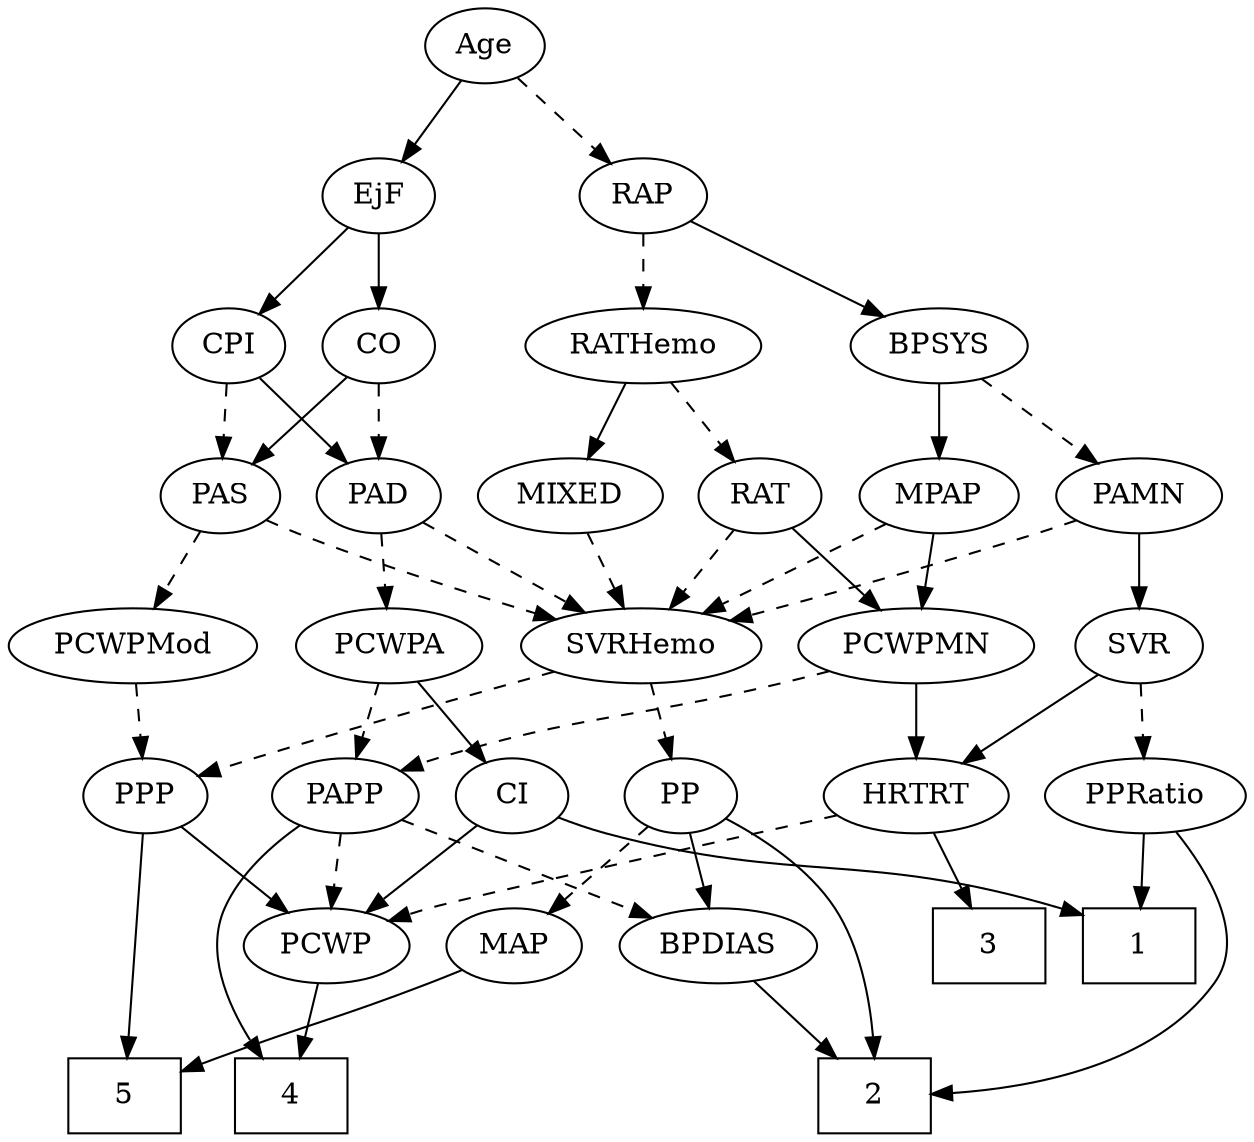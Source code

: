 strict digraph {
	graph [bb="0,0,584.64,540"];
	node [label="\N"];
	1	[height=0.5,
		pos="186.65,90",
		shape=box,
		width=0.75];
	2	[height=0.5,
		pos="361.65,18",
		shape=box,
		width=0.75];
	3	[height=0.5,
		pos="76.646,90",
		shape=box,
		width=0.75];
	4	[height=0.5,
		pos="199.65,18",
		shape=box,
		width=0.75];
	5	[height=0.5,
		pos="519.65,18",
		shape=box,
		width=0.75];
	Age	[height=0.5,
		pos="371.65,522",
		width=0.75];
	EjF	[height=0.5,
		pos="445.65,450",
		width=0.75];
	Age -> EjF	[pos="e,430.69,465.14 386.62,506.83 397.15,496.87 411.43,483.37 423.3,472.14",
		style=solid];
	RAP	[height=0.5,
		pos="324.65,450",
		width=0.77632];
	Age -> RAP	[pos="e,335.27,466.82 360.98,505.12 355.09,496.34 347.65,485.26 341.04,475.42",
		style=dashed];
	CO	[height=0.5,
		pos="445.65,378",
		width=0.75];
	EjF -> CO	[pos="e,445.65,396.1 445.65,431.7 445.65,423.98 445.65,414.71 445.65,406.11",
		style=solid];
	CPI	[height=0.5,
		pos="517.65,378",
		width=0.75];
	EjF -> CPI	[pos="e,502.85,393.38 460.22,434.83 470.4,424.94 484.17,411.55 495.68,400.36",
		style=solid];
	BPSYS	[height=0.5,
		pos="192.65,378",
		width=1.0471];
	RAP -> BPSYS	[pos="e,217.05,391.94 303.73,437.91 282.85,426.83 250.42,409.64 225.99,396.68",
		style=solid];
	RATHemo	[height=0.5,
		pos="324.65,378",
		width=1.3721];
	RAP -> RATHemo	[pos="e,324.65,396.1 324.65,431.7 324.65,423.98 324.65,414.71 324.65,406.11",
		style=dashed];
	MIXED	[height=0.5,
		pos="358.65,306",
		width=1.1193];
	SVRHemo	[height=0.5,
		pos="412.65,234",
		width=1.3902];
	MIXED -> SVRHemo	[pos="e,399.82,251.63 371.17,288.76 377.82,280.14 386.14,269.36 393.57,259.73",
		style=dashed];
	MPAP	[height=0.5,
		pos="192.65,306",
		width=0.97491];
	PCWPMN	[height=0.5,
		pos="192.65,234",
		width=1.3902];
	MPAP -> PCWPMN	[pos="e,192.65,252.1 192.65,287.7 192.65,279.98 192.65,270.71 192.65,262.11",
		style=solid];
	MPAP -> SVRHemo	[pos="e,375.09,245.94 219.52,294.24 225.15,292.1 231.07,289.91 236.65,288 260.45,279.83 321.72,261.61 365.26,248.83",
		style=dashed];
	BPSYS -> MPAP	[pos="e,192.65,324.1 192.65,359.7 192.65,351.98 192.65,342.71 192.65,334.11",
		style=solid];
	PAMN	[height=0.5,
		pos="103.65,306",
		width=1.011];
	BPSYS -> PAMN	[pos="e,122.19,321.58 173.77,362.15 161.06,352.16 144.12,338.83 130.07,327.78",
		style=dashed];
	PAD	[height=0.5,
		pos="445.65,306",
		width=0.79437];
	PCWPA	[height=0.5,
		pos="302.65,234",
		width=1.1555];
	PAD -> PCWPA	[pos="e,329.08,247.94 423.62,294.22 400.84,283.07 364.93,265.49 338.14,252.37",
		style=dashed];
	PAD -> SVRHemo	[pos="e,420.64,251.96 437.83,288.41 433.98,280.25 429.25,270.22 424.93,261.07",
		style=dashed];
	CO -> PAD	[pos="e,445.65,324.1 445.65,359.7 445.65,351.98 445.65,342.71 445.65,334.11",
		style=dashed];
	PAS	[height=0.5,
		pos="519.65,306",
		width=0.75];
	CO -> PAS	[pos="e,504.69,321.14 460.62,362.83 471.15,352.87 485.43,339.37 497.3,328.14",
		style=solid];
	PCWPMod	[height=0.5,
		pos="532.65,234",
		width=1.4443];
	PAS -> PCWPMod	[pos="e,529.44,252.28 522.79,288.05 524.23,280.35 525.96,271.03 527.56,262.36",
		style=dashed];
	PAS -> SVRHemo	[pos="e,435.92,250.23 501.01,292.81 485.4,282.59 462.77,267.79 444.33,255.73",
		style=dashed];
	SVR	[height=0.5,
		pos="96.646,234",
		width=0.77632];
	PAMN -> SVR	[pos="e,98.357,252.1 101.92,287.7 101.14,279.98 100.22,270.71 99.358,262.11",
		style=solid];
	PAMN -> SVRHemo	[pos="e,375.67,246.31 130.98,293.74 136.75,291.63 142.85,289.59 148.65,288 237.86,263.55 263.52,272.84 353.65,252 357.68,251.07 361.84,\
250.03 366.01,248.93",
		style=dashed];
	RATHemo -> MIXED	[pos="e,350.49,323.79 332.88,360.05 336.84,351.89 341.69,341.91 346.1,332.82",
		style=solid];
	RAT	[height=0.5,
		pos="272.65,306",
		width=0.75827];
	RATHemo -> RAT	[pos="e,284.17,322.51 312.32,360.41 305.73,351.53 297.49,340.44 290.23,330.67",
		style=dashed];
	CPI -> PAD	[pos="e,460.69,321.63 503.08,362.83 493.06,353.1 479.56,339.98 468.17,328.9",
		style=solid];
	CPI -> PAS	[pos="e,519.16,324.1 518.14,359.7 518.36,351.98 518.63,342.71 518.87,334.11",
		style=dashed];
	RAT -> PCWPMN	[pos="e,210.94,251.01 256.84,291.17 245.91,281.6 231.1,268.65 218.47,257.6",
		style=solid];
	RAT -> SVRHemo	[pos="e,384.65,249 293.91,294.37 315.51,283.57 349.39,266.63 375.44,253.6",
		style=dashed];
	PPRatio	[height=0.5,
		pos="39.646,162",
		width=1.1013];
	SVR -> PPRatio	[pos="e,52.784,179.13 84.278,217.81 76.941,208.8 67.476,197.18 59.153,186.95",
		style=dashed];
	HRTRT	[height=0.5,
		pos="136.65,162",
		width=1.1013];
	SVR -> HRTRT	[pos="e,127.14,179.63 105.92,216.76 110.7,208.4 116.64,198.02 122.01,188.61",
		style=solid];
	PPP	[height=0.5,
		pos="517.65,162",
		width=0.75];
	PCWPMod -> PPP	[pos="e,521.31,180.1 528.94,215.7 527.29,207.98 525.3,198.71 523.46,190.11",
		style=dashed];
	CI	[height=0.5,
		pos="302.65,162",
		width=0.75];
	PCWPA -> CI	[pos="e,302.65,180.1 302.65,215.7 302.65,207.98 302.65,198.71 302.65,190.11",
		style=solid];
	PAPP	[height=0.5,
		pos="225.65,162",
		width=0.88464];
	PCWPA -> PAPP	[pos="e,241.9,177.77 285.56,217.46 274.97,207.84 261.23,195.34 249.57,184.75",
		style=dashed];
	PCWPMN -> PAPP	[pos="e,217.73,179.79 200.63,216.05 204.45,207.97 209.09,198.12 213.34,189.11",
		style=dashed];
	PCWPMN -> HRTRT	[pos="e,149.82,179.47 179.38,216.41 172.47,207.78 163.9,197.06 156.24,187.5",
		style=solid];
	PP	[height=0.5,
		pos="421.65,162",
		width=0.75];
	SVRHemo -> PP	[pos="e,419.45,180.1 414.87,215.7 415.86,207.98 417.05,198.71 418.16,190.11",
		style=dashed];
	SVRHemo -> PPP	[pos="e,499.1,175.36 435.43,217.81 451.66,206.99 473.54,192.4 490.65,181",
		style=dashed];
	BPDIAS	[height=0.5,
		pos="361.65,90",
		width=1.1735];
	BPDIAS -> 2	[pos="e,361.65,36.104 361.65,71.697 361.65,63.983 361.65,54.712 361.65,46.112",
		style=solid];
	MAP	[height=0.5,
		pos="490.65,90",
		width=0.84854];
	MAP -> 5	[pos="e,512.42,36.447 497.52,72.411 500.82,64.454 504.85,54.722 508.56,45.756",
		style=solid];
	PP -> 2	[pos="e,384.08,36.207 423.14,143.73 424.03,125.14 423.34,95.114 412.65,72 407.72,61.353 399.76,51.522 391.58,43.292",
		style=solid];
	PP -> BPDIAS	[pos="e,375.48,107.13 408.63,145.81 400.9,136.8 390.94,125.18 382.18,114.95",
		style=solid];
	PP -> MAP	[pos="e,475.89,105.97 435.94,146.5 445.44,136.86 458.08,124.04 468.82,113.14",
		style=dashed];
	PPP -> 5	[pos="e,524.11,36.047 522.92,144.01 525.84,133.7 529.17,120.23 530.65,108 532.57,92.116 532.28,87.916 530.65,72 529.77,63.455 528.12,54.255 \
526.35,45.958",
		style=solid];
	PCWP	[height=0.5,
		pos="266.65,90",
		width=0.97491];
	PPP -> PCWP	[pos="e,293.45,101.98 493.47,153.94 482.55,150.8 469.48,147.12 457.65,144 392.61,126.83 374.82,128.16 310.65,108 308.1,107.2 305.48,106.33 \
302.86,105.41",
		style=solid];
	PPRatio -> 1	[pos="e,159.6,103.88 65.927,148.49 89.463,137.28 124.2,120.74 150.38,108.27",
		style=solid];
	PPRatio -> 2	[pos="e,334.4,22.535 34.022,144.02 28.652,124.26 23.64,91.818 40.646,72 49.873,61.248 241.87,34.787 324.43,23.851",
		style=solid];
	PCWP -> 4	[pos="e,216.36,36.461 251.78,73.465 243.42,64.734 232.8,53.635 223.32,43.737",
		style=solid];
	CI -> 1	[pos="e,213.95,107.48 283.23,149.28 266.71,139.32 242.55,124.74 222.53,112.65",
		style=solid];
	CI -> PCWP	[pos="e,275.2,107.63 294.3,144.76 290,136.4 284.65,126.02 279.82,116.61",
		style=solid];
	PAPP -> 4	[pos="e,177.49,36.125 200.47,150.79 182.99,142.21 161.06,128.1 150.65,108 143.29,93.792 144.81,86.899 150.65,72 154.84,61.279 162.34,51.427 \
170.22,43.201",
		style=solid];
	PAPP -> BPDIAS	[pos="e,335.55,104.43 248.41,149.28 269.73,138.31 301.91,121.74 326.53,109.08",
		style=dashed];
	PAPP -> PCWP	[pos="e,256.9,107.63 235.16,144.76 240.1,136.32 246.26,125.8 251.82,116.31",
		style=dashed];
	HRTRT -> 3	[pos="e,91.324,108.12 122.73,144.76 115.37,136.18 106.19,125.46 97.953,115.86",
		style=solid];
	HRTRT -> PCWP	[pos="e,243.29,103.58 161.4,147.67 182.12,136.51 211.84,120.51 234.41,108.36",
		style=dashed];
}
